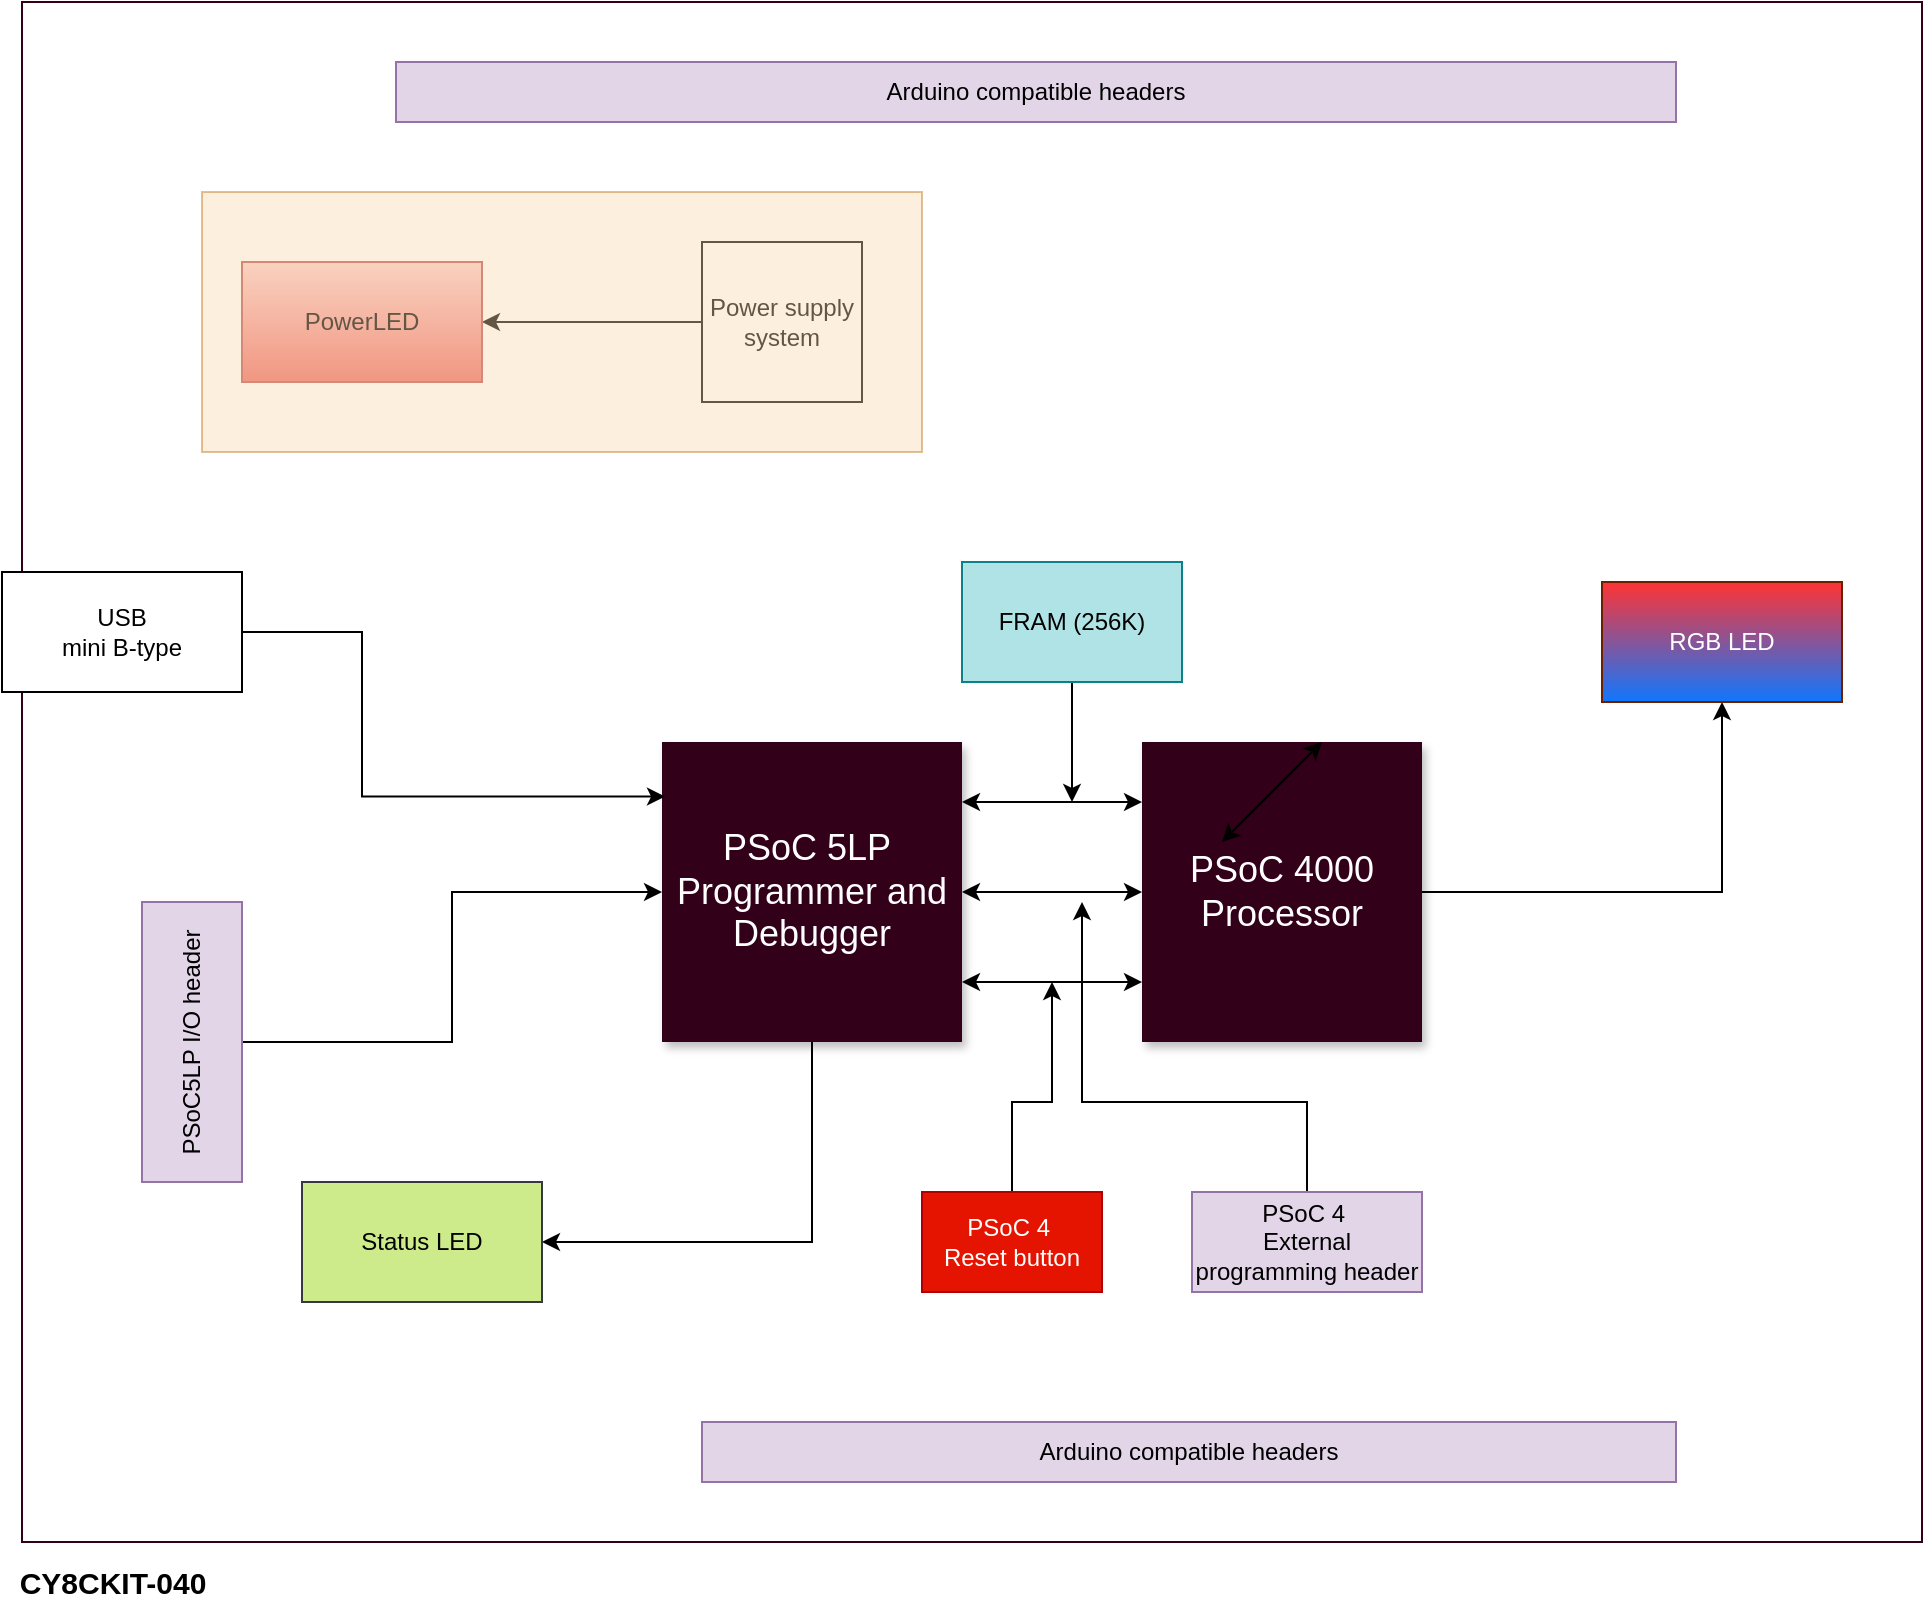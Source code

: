 <mxfile version="17.2.4" type="device"><diagram name="week2_HW_BD" id="yVX0ufdin4nox9WBfCRm"><mxGraphModel dx="1902" dy="1106" grid="1" gridSize="10" guides="1" tooltips="1" connect="1" arrows="1" fold="1" page="1" pageScale="1.5" pageWidth="1169" pageHeight="826" background="none" math="0" shadow="0"><root><mxCell id="bPBNqEUvW-ROEOo-as2--0" style=";html=1;"/><mxCell id="bPBNqEUvW-ROEOo-as2--1" style=";html=1;" parent="bPBNqEUvW-ROEOo-as2--0"/><mxCell id="bPBNqEUvW-ROEOo-as2--20" value="" style="rounded=0;whiteSpace=wrap;html=1;fontSize=14;fontColor=#FFFFFF;strokeColor=#33001A;fillColor=#FFFFFF;" vertex="1" parent="bPBNqEUvW-ROEOo-as2--1"><mxGeometry x="370" y="240" width="950" height="770" as="geometry"/></mxCell><mxCell id="9E1-jaqKHr2hUYHqNhQ0-15" style="edgeStyle=orthogonalEdgeStyle;rounded=0;orthogonalLoop=1;jettySize=auto;html=1;" edge="1" parent="bPBNqEUvW-ROEOo-as2--1" source="9E1-jaqKHr2hUYHqNhQ0-0" target="9E1-jaqKHr2hUYHqNhQ0-6"><mxGeometry relative="1" as="geometry"/></mxCell><mxCell id="9E1-jaqKHr2hUYHqNhQ0-0" value="&lt;font color=&quot;#ffffff&quot;&gt;PSoC 4000&lt;br&gt;Processor&lt;br&gt;&lt;/font&gt;" style="whiteSpace=wrap;html=1;shadow=1;fontSize=18;fillColor=#33001A;strokeColor=none;" vertex="1" parent="bPBNqEUvW-ROEOo-as2--1"><mxGeometry x="930" y="610" width="140" height="150" as="geometry"/></mxCell><mxCell id="9E1-jaqKHr2hUYHqNhQ0-20" style="edgeStyle=orthogonalEdgeStyle;rounded=0;orthogonalLoop=1;jettySize=auto;html=1;entryX=1;entryY=0.5;entryDx=0;entryDy=0;exitX=0.5;exitY=1;exitDx=0;exitDy=0;" edge="1" parent="bPBNqEUvW-ROEOo-as2--1" source="9E1-jaqKHr2hUYHqNhQ0-1" target="9E1-jaqKHr2hUYHqNhQ0-16"><mxGeometry relative="1" as="geometry"/></mxCell><mxCell id="9E1-jaqKHr2hUYHqNhQ0-1" value="&lt;font color=&quot;#ffffff&quot;&gt;PSoC 5LP&amp;nbsp;&lt;br&gt;Programmer and Debugger&lt;br&gt;&lt;/font&gt;" style="whiteSpace=wrap;html=1;shadow=1;fontSize=18;fillColor=#33001A;strokeColor=none;" vertex="1" parent="bPBNqEUvW-ROEOo-as2--1"><mxGeometry x="690" y="610" width="150" height="150" as="geometry"/></mxCell><mxCell id="9E1-jaqKHr2hUYHqNhQ0-2" value="" style="endArrow=classic;startArrow=classic;html=1;rounded=0;" edge="1" parent="bPBNqEUvW-ROEOo-as2--1"><mxGeometry width="50" height="50" relative="1" as="geometry"><mxPoint x="970" y="660" as="sourcePoint"/><mxPoint x="1020" y="610" as="targetPoint"/></mxGeometry></mxCell><mxCell id="9E1-jaqKHr2hUYHqNhQ0-5" value="" style="endArrow=classic;startArrow=classic;html=1;rounded=0;exitX=1;exitY=0.5;exitDx=0;exitDy=0;entryX=0;entryY=0.5;entryDx=0;entryDy=0;" edge="1" parent="bPBNqEUvW-ROEOo-as2--1" source="9E1-jaqKHr2hUYHqNhQ0-1" target="9E1-jaqKHr2hUYHqNhQ0-0"><mxGeometry width="50" height="50" relative="1" as="geometry"><mxPoint x="970" y="660" as="sourcePoint"/><mxPoint x="1020" y="610" as="targetPoint"/></mxGeometry></mxCell><mxCell id="9E1-jaqKHr2hUYHqNhQ0-6" value="RGB LED" style="rounded=0;whiteSpace=wrap;html=1;fillColor=#FF3333;strokeColor=#6D1F00;fontColor=#ffffff;gradientColor=#0F77FF;" vertex="1" parent="bPBNqEUvW-ROEOo-as2--1"><mxGeometry x="1160" y="530" width="120" height="60" as="geometry"/></mxCell><mxCell id="9E1-jaqKHr2hUYHqNhQ0-12" style="edgeStyle=orthogonalEdgeStyle;rounded=0;orthogonalLoop=1;jettySize=auto;html=1;" edge="1" parent="bPBNqEUvW-ROEOo-as2--1" source="9E1-jaqKHr2hUYHqNhQ0-7"><mxGeometry relative="1" as="geometry"><mxPoint x="885" y="730" as="targetPoint"/><Array as="points"><mxPoint x="865" y="790"/><mxPoint x="885" y="790"/></Array></mxGeometry></mxCell><mxCell id="9E1-jaqKHr2hUYHqNhQ0-7" value="PSoC 4&amp;nbsp;&lt;br&gt;Reset button" style="rounded=0;whiteSpace=wrap;html=1;fillColor=#e51400;fontColor=#ffffff;strokeColor=#B20000;" vertex="1" parent="bPBNqEUvW-ROEOo-as2--1"><mxGeometry x="820" y="835" width="90" height="50" as="geometry"/></mxCell><mxCell id="9E1-jaqKHr2hUYHqNhQ0-14" style="edgeStyle=orthogonalEdgeStyle;rounded=0;orthogonalLoop=1;jettySize=auto;html=1;exitX=1;exitY=0.5;exitDx=0;exitDy=0;entryX=0.01;entryY=0.182;entryDx=0;entryDy=0;entryPerimeter=0;" edge="1" parent="bPBNqEUvW-ROEOo-as2--1" source="9E1-jaqKHr2hUYHqNhQ0-8" target="9E1-jaqKHr2hUYHqNhQ0-1"><mxGeometry relative="1" as="geometry"><Array as="points"><mxPoint x="540" y="555"/><mxPoint x="540" y="637"/></Array></mxGeometry></mxCell><mxCell id="9E1-jaqKHr2hUYHqNhQ0-8" value="USB&lt;br&gt;mini B-type" style="rounded=0;whiteSpace=wrap;html=1;" vertex="1" parent="bPBNqEUvW-ROEOo-as2--1"><mxGeometry x="360" y="525" width="120" height="60" as="geometry"/></mxCell><mxCell id="9E1-jaqKHr2hUYHqNhQ0-9" value="" style="endArrow=classic;startArrow=classic;html=1;rounded=0;exitX=1;exitY=0.5;exitDx=0;exitDy=0;entryX=0;entryY=0.5;entryDx=0;entryDy=0;" edge="1" parent="bPBNqEUvW-ROEOo-as2--1"><mxGeometry width="50" height="50" relative="1" as="geometry"><mxPoint x="840" y="730" as="sourcePoint"/><mxPoint x="930" y="730" as="targetPoint"/></mxGeometry></mxCell><mxCell id="9E1-jaqKHr2hUYHqNhQ0-13" style="edgeStyle=orthogonalEdgeStyle;rounded=0;orthogonalLoop=1;jettySize=auto;html=1;exitX=0.5;exitY=1;exitDx=0;exitDy=0;" edge="1" parent="bPBNqEUvW-ROEOo-as2--1" source="9E1-jaqKHr2hUYHqNhQ0-10"><mxGeometry relative="1" as="geometry"><mxPoint x="895" y="640" as="targetPoint"/></mxGeometry></mxCell><mxCell id="9E1-jaqKHr2hUYHqNhQ0-10" value="FRAM (256K)" style="rounded=0;whiteSpace=wrap;html=1;fillColor=#b0e3e6;strokeColor=#0e8088;" vertex="1" parent="bPBNqEUvW-ROEOo-as2--1"><mxGeometry x="840" y="520" width="110" height="60" as="geometry"/></mxCell><mxCell id="9E1-jaqKHr2hUYHqNhQ0-11" value="" style="endArrow=classic;startArrow=classic;html=1;rounded=0;exitX=1;exitY=0.5;exitDx=0;exitDy=0;entryX=0;entryY=0.5;entryDx=0;entryDy=0;" edge="1" parent="bPBNqEUvW-ROEOo-as2--1"><mxGeometry width="50" height="50" relative="1" as="geometry"><mxPoint x="840" y="640" as="sourcePoint"/><mxPoint x="930" y="640" as="targetPoint"/></mxGeometry></mxCell><mxCell id="9E1-jaqKHr2hUYHqNhQ0-16" value="Status LED" style="rounded=0;whiteSpace=wrap;html=1;fillColor=#cdeb8b;strokeColor=#36393d;" vertex="1" parent="bPBNqEUvW-ROEOo-as2--1"><mxGeometry x="510" y="830" width="120" height="60" as="geometry"/></mxCell><mxCell id="9E1-jaqKHr2hUYHqNhQ0-22" value="Arduino compatible headers" style="rounded=0;whiteSpace=wrap;html=1;fillColor=#e1d5e7;strokeColor=#9673a6;" vertex="1" parent="bPBNqEUvW-ROEOo-as2--1"><mxGeometry x="557" y="270" width="640" height="30" as="geometry"/></mxCell><mxCell id="9E1-jaqKHr2hUYHqNhQ0-23" value="Arduino compatible headers" style="rounded=0;whiteSpace=wrap;html=1;fillColor=#e1d5e7;strokeColor=#9673a6;" vertex="1" parent="bPBNqEUvW-ROEOo-as2--1"><mxGeometry x="710" y="950" width="487" height="30" as="geometry"/></mxCell><mxCell id="9E1-jaqKHr2hUYHqNhQ0-26" style="edgeStyle=orthogonalEdgeStyle;rounded=0;orthogonalLoop=1;jettySize=auto;html=1;entryX=0;entryY=0.5;entryDx=0;entryDy=0;" edge="1" parent="bPBNqEUvW-ROEOo-as2--1" source="9E1-jaqKHr2hUYHqNhQ0-24" target="9E1-jaqKHr2hUYHqNhQ0-1"><mxGeometry relative="1" as="geometry"/></mxCell><mxCell id="9E1-jaqKHr2hUYHqNhQ0-24" value="PSoC5LP I/O header" style="rounded=0;whiteSpace=wrap;html=1;horizontal=0;fillColor=#e1d5e7;strokeColor=#9673a6;" vertex="1" parent="bPBNqEUvW-ROEOo-as2--1"><mxGeometry x="430" y="690" width="50" height="140" as="geometry"/></mxCell><mxCell id="9E1-jaqKHr2hUYHqNhQ0-29" style="edgeStyle=orthogonalEdgeStyle;rounded=0;orthogonalLoop=1;jettySize=auto;html=1;exitX=0.5;exitY=0;exitDx=0;exitDy=0;" edge="1" parent="bPBNqEUvW-ROEOo-as2--1" source="9E1-jaqKHr2hUYHqNhQ0-27"><mxGeometry relative="1" as="geometry"><mxPoint x="900" y="690" as="targetPoint"/><Array as="points"><mxPoint x="1013" y="790"/><mxPoint x="900" y="790"/></Array></mxGeometry></mxCell><mxCell id="9E1-jaqKHr2hUYHqNhQ0-27" value="PSoC 4&amp;nbsp;&lt;br&gt;External programming header" style="rounded=0;whiteSpace=wrap;html=1;fillColor=#e1d5e7;strokeColor=#9673a6;" vertex="1" parent="bPBNqEUvW-ROEOo-as2--1"><mxGeometry x="955" y="835" width="115" height="50" as="geometry"/></mxCell><mxCell id="9E1-jaqKHr2hUYHqNhQ0-33" style="edgeStyle=orthogonalEdgeStyle;rounded=0;orthogonalLoop=1;jettySize=auto;html=1;entryX=1;entryY=0.5;entryDx=0;entryDy=0;" edge="1" parent="bPBNqEUvW-ROEOo-as2--1" source="9E1-jaqKHr2hUYHqNhQ0-30" target="9E1-jaqKHr2hUYHqNhQ0-31"><mxGeometry relative="1" as="geometry"/></mxCell><mxCell id="9E1-jaqKHr2hUYHqNhQ0-30" value="Power supply system" style="whiteSpace=wrap;html=1;aspect=fixed;" vertex="1" parent="bPBNqEUvW-ROEOo-as2--1"><mxGeometry x="710" y="360" width="80" height="80" as="geometry"/></mxCell><mxCell id="9E1-jaqKHr2hUYHqNhQ0-31" value="PowerLED" style="rounded=0;whiteSpace=wrap;html=1;fillColor=#f8cecc;strokeColor=#b85450;gradientColor=#ea6b66;" vertex="1" parent="bPBNqEUvW-ROEOo-as2--1"><mxGeometry x="480" y="370" width="120" height="60" as="geometry"/></mxCell><mxCell id="9E1-jaqKHr2hUYHqNhQ0-35" value="" style="rounded=0;whiteSpace=wrap;html=1;fillColor=#fad7ac;strokeColor=#b46504;gradientColor=none;opacity=40;" vertex="1" parent="bPBNqEUvW-ROEOo-as2--1"><mxGeometry x="460" y="335" width="360" height="130" as="geometry"/></mxCell><mxCell id="9E1-jaqKHr2hUYHqNhQ0-37" value="CY8CKIT-040" style="text;html=1;align=center;verticalAlign=middle;resizable=0;points=[];autosize=1;strokeColor=none;fillColor=none;fontSize=15;fontStyle=1" vertex="1" parent="bPBNqEUvW-ROEOo-as2--1"><mxGeometry x="360" y="1020" width="110" height="20" as="geometry"/></mxCell></root></mxGraphModel></diagram></mxfile>